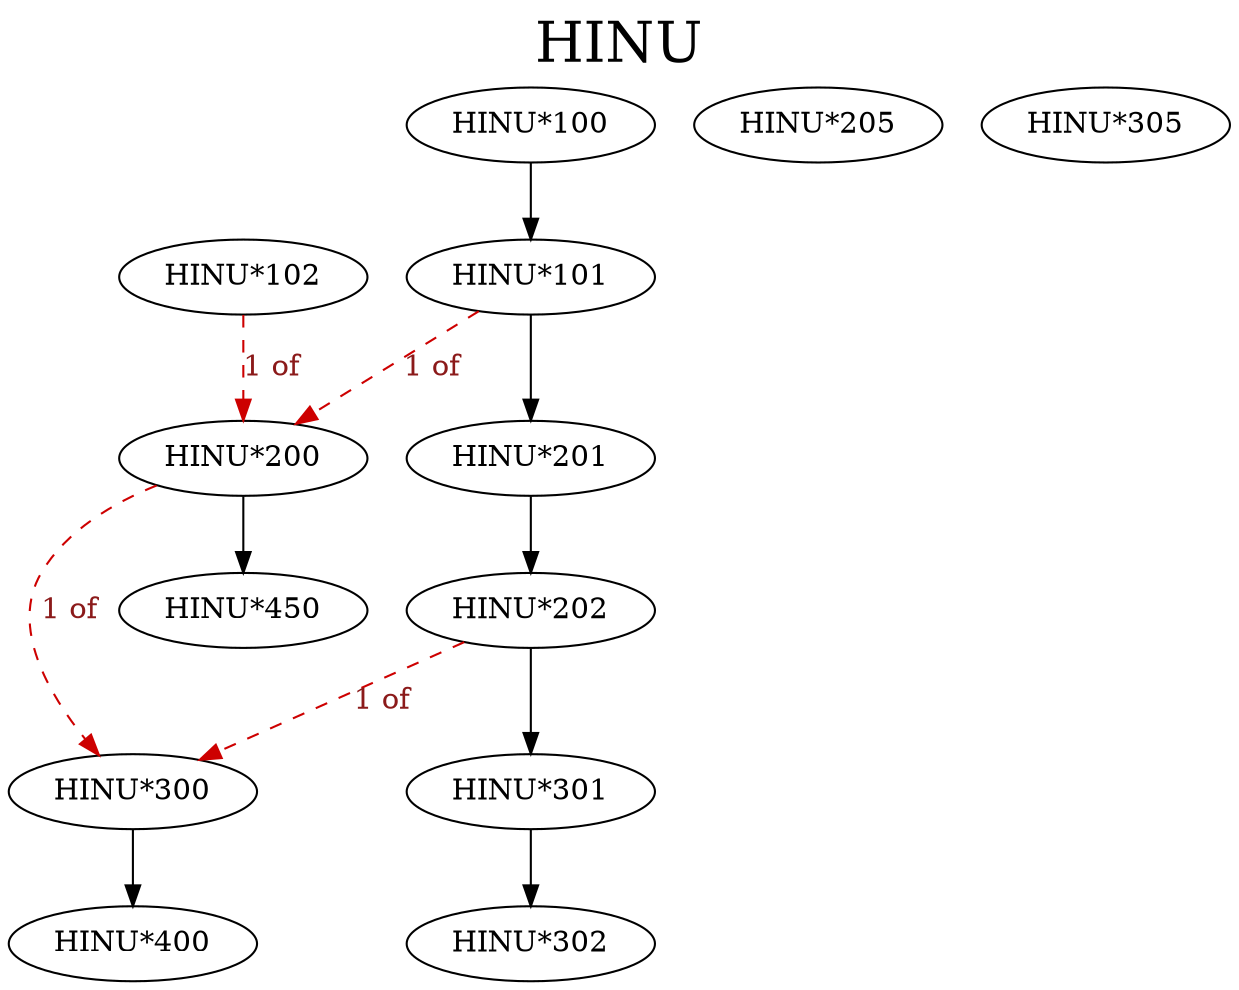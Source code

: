 digraph HINU {
labelloc = "t";
label = "HINU"
fontsize = 27;
"HINU*100"
"HINU*100" -> "HINU*101" [style=solid]
"HINU*102"
"HINU*101" -> "HINU*200" [style=dashed] [label="1 of", fontcolor=firebrick4] [color=red3]
"HINU*102" -> "HINU*200" [style=dashed] [label="1 of", fontcolor=firebrick4] [color=red3]
"HINU*101" -> "HINU*201" [style=solid]
"HINU*201" -> "HINU*202" [style=solid]
"HINU*205"
"HINU*200" -> "HINU*300" [style=dashed] [label="1 of", fontcolor=firebrick4] [color=red3]
"HINU*202" -> "HINU*300" [style=dashed] [label="1 of", fontcolor=firebrick4] [color=red3]
"HINU*202" -> "HINU*301" [style=solid]
"HINU*301" -> "HINU*302" [style=solid]
"HINU*305"
"HINU*300" -> "HINU*400" [style=solid]
"HINU*200" -> "HINU*450" [style=solid]
}
